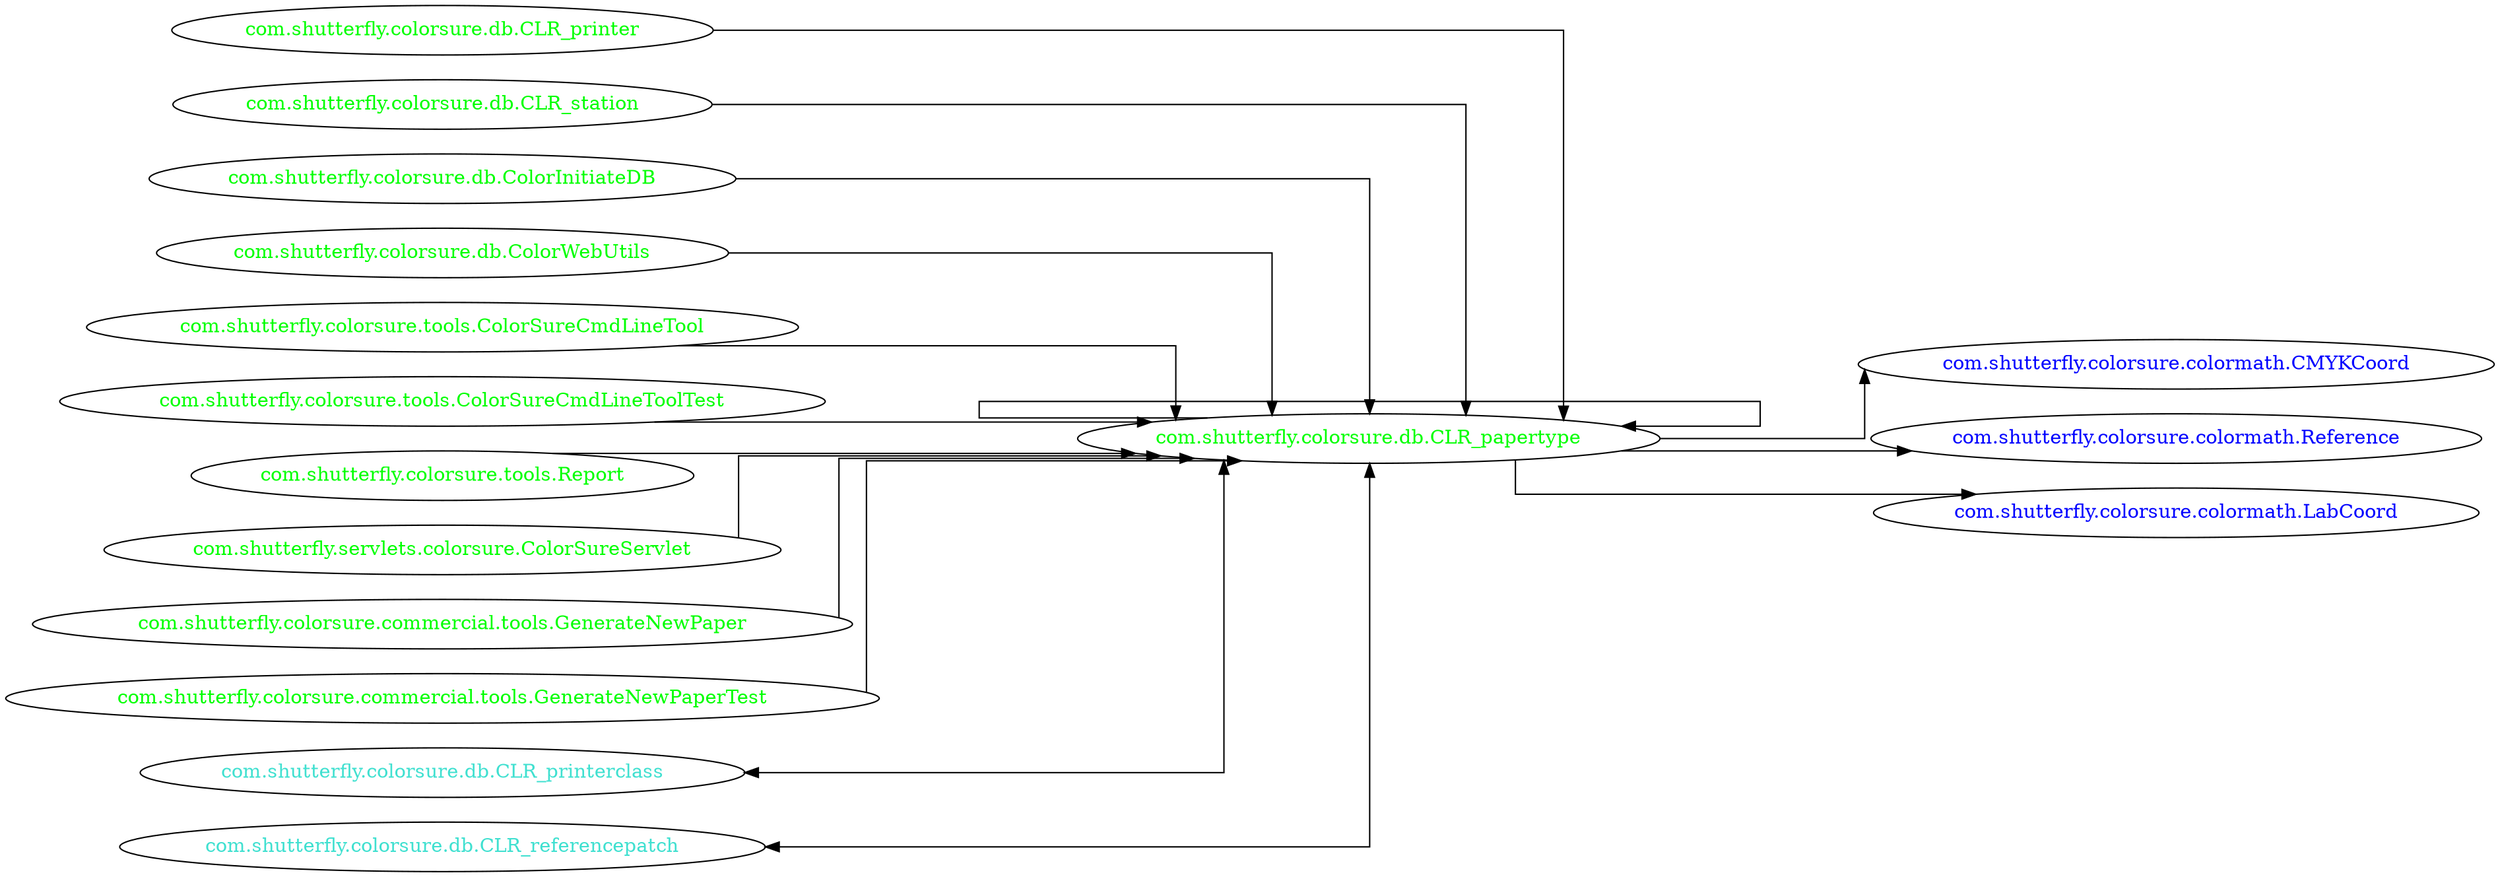 digraph dependencyGraph {
 concentrate=true;
 ranksep="2.0";
 rankdir="LR"; 
 splines="ortho";
"com.shutterfly.colorsure.db.CLR_papertype" [fontcolor="red"];
"com.shutterfly.colorsure.colormath.CMYKCoord" [ fontcolor="blue" ];
"com.shutterfly.colorsure.db.CLR_papertype"->"com.shutterfly.colorsure.colormath.CMYKCoord";
"com.shutterfly.colorsure.colormath.Reference" [ fontcolor="blue" ];
"com.shutterfly.colorsure.db.CLR_papertype"->"com.shutterfly.colorsure.colormath.Reference";
"com.shutterfly.colorsure.colormath.LabCoord" [ fontcolor="blue" ];
"com.shutterfly.colorsure.db.CLR_papertype"->"com.shutterfly.colorsure.colormath.LabCoord";
"com.shutterfly.colorsure.db.CLR_printer" [ fontcolor="green" ];
"com.shutterfly.colorsure.db.CLR_printer"->"com.shutterfly.colorsure.db.CLR_papertype";
"com.shutterfly.colorsure.db.CLR_station" [ fontcolor="green" ];
"com.shutterfly.colorsure.db.CLR_station"->"com.shutterfly.colorsure.db.CLR_papertype";
"com.shutterfly.colorsure.db.ColorInitiateDB" [ fontcolor="green" ];
"com.shutterfly.colorsure.db.ColorInitiateDB"->"com.shutterfly.colorsure.db.CLR_papertype";
"com.shutterfly.colorsure.db.ColorWebUtils" [ fontcolor="green" ];
"com.shutterfly.colorsure.db.ColorWebUtils"->"com.shutterfly.colorsure.db.CLR_papertype";
"com.shutterfly.colorsure.tools.ColorSureCmdLineTool" [ fontcolor="green" ];
"com.shutterfly.colorsure.tools.ColorSureCmdLineTool"->"com.shutterfly.colorsure.db.CLR_papertype";
"com.shutterfly.colorsure.tools.ColorSureCmdLineToolTest" [ fontcolor="green" ];
"com.shutterfly.colorsure.tools.ColorSureCmdLineToolTest"->"com.shutterfly.colorsure.db.CLR_papertype";
"com.shutterfly.colorsure.tools.Report" [ fontcolor="green" ];
"com.shutterfly.colorsure.tools.Report"->"com.shutterfly.colorsure.db.CLR_papertype";
"com.shutterfly.colorsure.db.CLR_papertype" [ fontcolor="green" ];
"com.shutterfly.colorsure.db.CLR_papertype"->"com.shutterfly.colorsure.db.CLR_papertype";
"com.shutterfly.servlets.colorsure.ColorSureServlet" [ fontcolor="green" ];
"com.shutterfly.servlets.colorsure.ColorSureServlet"->"com.shutterfly.colorsure.db.CLR_papertype";
"com.shutterfly.colorsure.commercial.tools.GenerateNewPaper" [ fontcolor="green" ];
"com.shutterfly.colorsure.commercial.tools.GenerateNewPaper"->"com.shutterfly.colorsure.db.CLR_papertype";
"com.shutterfly.colorsure.commercial.tools.GenerateNewPaperTest" [ fontcolor="green" ];
"com.shutterfly.colorsure.commercial.tools.GenerateNewPaperTest"->"com.shutterfly.colorsure.db.CLR_papertype";
"com.shutterfly.colorsure.db.CLR_printerclass" [ fontcolor="turquoise" ];
"com.shutterfly.colorsure.db.CLR_printerclass"->"com.shutterfly.colorsure.db.CLR_papertype" [dir=both];
"com.shutterfly.colorsure.db.CLR_referencepatch" [ fontcolor="turquoise" ];
"com.shutterfly.colorsure.db.CLR_referencepatch"->"com.shutterfly.colorsure.db.CLR_papertype" [dir=both];
}
